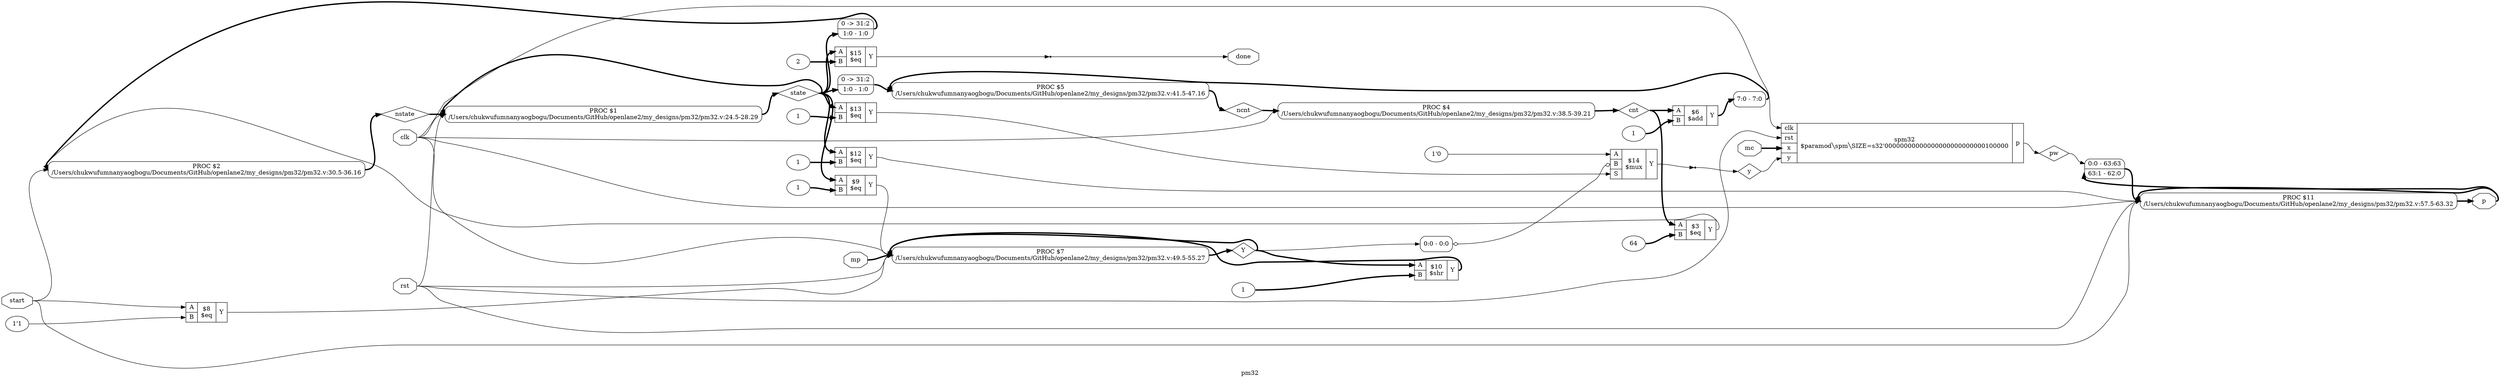 digraph "pm32" {
label="pm32";
rankdir="LR";
remincross=true;
n21 [ shape=diamond, label="y", color="black", fontcolor="black" ];
n22 [ shape=diamond, label="nstate", color="black", fontcolor="black" ];
n23 [ shape=diamond, label="state", color="black", fontcolor="black" ];
n24 [ shape=diamond, label="ncnt", color="black", fontcolor="black" ];
n25 [ shape=diamond, label="cnt", color="black", fontcolor="black" ];
n26 [ shape=diamond, label="Y", color="black", fontcolor="black" ];
n27 [ shape=diamond, label="pw", color="black", fontcolor="black" ];
n28 [ shape=octagon, label="done", color="black", fontcolor="black" ];
n29 [ shape=octagon, label="p", color="black", fontcolor="black" ];
n30 [ shape=octagon, label="mp", color="black", fontcolor="black" ];
n31 [ shape=octagon, label="mc", color="black", fontcolor="black" ];
n32 [ shape=octagon, label="start", color="black", fontcolor="black" ];
n33 [ shape=octagon, label="rst", color="black", fontcolor="black" ];
n34 [ shape=octagon, label="clk", color="black", fontcolor="black" ];
v0 [ label="2" ];
c37 [ shape=record, label="{{<p35> A|<p36> B}|$15\n$eq|{<p26> Y}}",  ];
c39 [ shape=record, label="{{<p34> clk|<p33> rst|<p38> x|<p21> y}|spm32\n$paramod&#9586;spm&#9586;SIZE=s32'00000000000000000000000000100000|{<p29> p}}",  ];
v2 [ label="1'0" ];
c41 [ shape=record, label="{{<p35> A|<p36> B|<p40> S}|$14\n$mux|{<p26> Y}}",  ];
x1 [ shape=record, style=rounded, label="<s0> 0:0 - 0:0 ", color="black", fontcolor="black" ];
x1:e -> c41:p36:w [arrowhead=odiamond, arrowtail=odiamond, dir=both, color="black", fontcolor="black", label=""];
v3 [ label="1" ];
c42 [ shape=record, label="{{<p35> A|<p36> B}|$13\n$eq|{<p26> Y}}",  ];
v4 [ label="1" ];
c43 [ shape=record, label="{{<p35> A|<p36> B}|$12\n$eq|{<p26> Y}}",  ];
v5 [ label="1" ];
c44 [ shape=record, label="{{<p35> A|<p36> B}|$10\n$shr|{<p26> Y}}",  ];
v6 [ label="1" ];
c45 [ shape=record, label="{{<p35> A|<p36> B}|$9\n$eq|{<p26> Y}}",  ];
v7 [ label="1'1" ];
c46 [ shape=record, label="{{<p35> A|<p36> B}|$8\n$eq|{<p26> Y}}",  ];
v8 [ label="1" ];
c47 [ shape=record, label="{{<p35> A|<p36> B}|$6\n$add|{<p26> Y}}",  ];
v9 [ label="64" ];
c48 [ shape=record, label="{{<p35> A|<p36> B}|$3\n$eq|{<p26> Y}}",  ];
x11 [ shape=record, style=rounded, label="<s1> 0:0 - 63:63 |<s0> 63:1 - 62:0 ", color="black", fontcolor="black" ];
p10 [shape=box, style=rounded, label="PROC $11\n/Users/chukwufumnanyaogbogu/Documents/GitHub/openlane2/my_designs/pm32/pm32.v:57.5-63.32", ];
p12 [shape=box, style=rounded, label="PROC $7\n/Users/chukwufumnanyaogbogu/Documents/GitHub/openlane2/my_designs/pm32/pm32.v:49.5-55.27", ];
x14 [ shape=record, style=rounded, label="<s0> 7:0 - 7:0 ", color="black", fontcolor="black" ];
x15 [ shape=record, style=rounded, label="0 -&gt; 31:2 |<s0> 1:0 - 1:0 ", color="black", fontcolor="black" ];
p13 [shape=box, style=rounded, label="PROC $5\n/Users/chukwufumnanyaogbogu/Documents/GitHub/openlane2/my_designs/pm32/pm32.v:41.5-47.16", ];
p16 [shape=box, style=rounded, label="PROC $4\n/Users/chukwufumnanyaogbogu/Documents/GitHub/openlane2/my_designs/pm32/pm32.v:38.5-39.21", ];
x18 [ shape=record, style=rounded, label="0 -&gt; 31:2 |<s0> 1:0 - 1:0 ", color="black", fontcolor="black" ];
p17 [shape=box, style=rounded, label="PROC $2\n/Users/chukwufumnanyaogbogu/Documents/GitHub/openlane2/my_designs/pm32/pm32.v:30.5-36.16", ];
p19 [shape=box, style=rounded, label="PROC $1\n/Users/chukwufumnanyaogbogu/Documents/GitHub/openlane2/my_designs/pm32/pm32.v:24.5-28.29", ];
x20 [shape=point, ];
x21 [shape=point, ];
c37:p26:e -> x21:w [color="black", fontcolor="black", label=""];
c47:p26:e -> x14:s0:w [color="black", fontcolor="black", style="setlinewidth(3)", label=""];
c48:p26:e -> p17:w [color="black", fontcolor="black", label=""];
c41:p26:e -> x20:w [color="black", fontcolor="black", label=""];
x20:e -> n21:w [color="black", fontcolor="black", label=""];
n21:e -> c39:p21:w [color="black", fontcolor="black", label=""];
p17:e -> n22:w [color="black", fontcolor="black", style="setlinewidth(3)", label=""];
n22:e -> p19:w [color="black", fontcolor="black", style="setlinewidth(3)", label=""];
p19:e -> n23:w [color="black", fontcolor="black", style="setlinewidth(3)", label=""];
n23:e -> c37:p35:w [color="black", fontcolor="black", style="setlinewidth(3)", label=""];
n23:e -> c42:p35:w [color="black", fontcolor="black", style="setlinewidth(3)", label=""];
n23:e -> c43:p35:w [color="black", fontcolor="black", style="setlinewidth(3)", label=""];
n23:e -> c45:p35:w [color="black", fontcolor="black", style="setlinewidth(3)", label=""];
n23:e -> p19:w [color="black", fontcolor="black", style="setlinewidth(3)", label=""];
n23:e -> x15:s0:w [color="black", fontcolor="black", style="setlinewidth(3)", label=""];
n23:e -> x18:s0:w [color="black", fontcolor="black", style="setlinewidth(3)", label=""];
p13:e -> n24:w [color="black", fontcolor="black", style="setlinewidth(3)", label=""];
n24:e -> p16:w [color="black", fontcolor="black", style="setlinewidth(3)", label=""];
p16:e -> n25:w [color="black", fontcolor="black", style="setlinewidth(3)", label=""];
n25:e -> c47:p35:w [color="black", fontcolor="black", style="setlinewidth(3)", label=""];
n25:e -> c48:p35:w [color="black", fontcolor="black", style="setlinewidth(3)", label=""];
p12:e -> n26:w [color="black", fontcolor="black", style="setlinewidth(3)", label=""];
n26:e -> c44:p35:w [color="black", fontcolor="black", style="setlinewidth(3)", label=""];
n26:e -> p12:w [color="black", fontcolor="black", style="setlinewidth(3)", label=""];
n26:e -> x1:s0:w [color="black", fontcolor="black", label=""];
c39:p29:e -> n27:w [color="black", fontcolor="black", label=""];
n27:e -> x11:s1:w [color="black", fontcolor="black", label=""];
x21:e -> n28:w [color="black", fontcolor="black", label=""];
p10:e -> n29:w [color="black", fontcolor="black", style="setlinewidth(3)", label=""];
n29:e -> p10:w [color="black", fontcolor="black", style="setlinewidth(3)", label=""];
n29:e -> x11:s0:w [color="black", fontcolor="black", style="setlinewidth(3)", label=""];
c42:p26:e -> c41:p40:w [color="black", fontcolor="black", label=""];
n30:e -> p12:w [color="black", fontcolor="black", style="setlinewidth(3)", label=""];
n31:e -> c39:p38:w [color="black", fontcolor="black", style="setlinewidth(3)", label=""];
n32:e -> c46:p35:w [color="black", fontcolor="black", label=""];
n32:e -> p10:w [color="black", fontcolor="black", label=""];
n32:e -> p17:w [color="black", fontcolor="black", label=""];
n33:e -> c39:p33:w [color="black", fontcolor="black", label=""];
n33:e -> p10:w [color="black", fontcolor="black", label=""];
n33:e -> p12:w [color="black", fontcolor="black", label=""];
n33:e -> p19:w [color="black", fontcolor="black", label=""];
n34:e -> c39:p34:w [color="black", fontcolor="black", label=""];
n34:e -> p10:w [color="black", fontcolor="black", label=""];
n34:e -> p12:w [color="black", fontcolor="black", label=""];
n34:e -> p16:w [color="black", fontcolor="black", label=""];
n34:e -> p19:w [color="black", fontcolor="black", label=""];
c43:p26:e -> p10:w [color="black", fontcolor="black", label=""];
c44:p26:e -> p12:w [color="black", fontcolor="black", style="setlinewidth(3)", label=""];
c45:p26:e -> p12:w [color="black", fontcolor="black", label=""];
c46:p26:e -> p12:w [color="black", fontcolor="black", label=""];
v0:e -> c37:p36:w [color="black", fontcolor="black", style="setlinewidth(3)", label=""];
v2:e -> c41:p35:w [color="black", fontcolor="black", label=""];
v3:e -> c42:p36:w [color="black", fontcolor="black", style="setlinewidth(3)", label=""];
v4:e -> c43:p36:w [color="black", fontcolor="black", style="setlinewidth(3)", label=""];
v5:e -> c44:p36:w [color="black", fontcolor="black", style="setlinewidth(3)", label=""];
v6:e -> c45:p36:w [color="black", fontcolor="black", style="setlinewidth(3)", label=""];
v7:e -> c46:p36:w [color="black", fontcolor="black", label=""];
v8:e -> c47:p36:w [color="black", fontcolor="black", style="setlinewidth(3)", label=""];
v9:e -> c48:p36:w [color="black", fontcolor="black", style="setlinewidth(3)", label=""];
x11:e -> p10:w [color="black", fontcolor="black", style="setlinewidth(3)", label=""];
x14:e -> p13:w [color="black", fontcolor="black", style="setlinewidth(3)", label=""];
x15:e -> p13:w [color="black", fontcolor="black", style="setlinewidth(3)", label=""];
x18:e -> p17:w [color="black", fontcolor="black", style="setlinewidth(3)", label=""];
}
